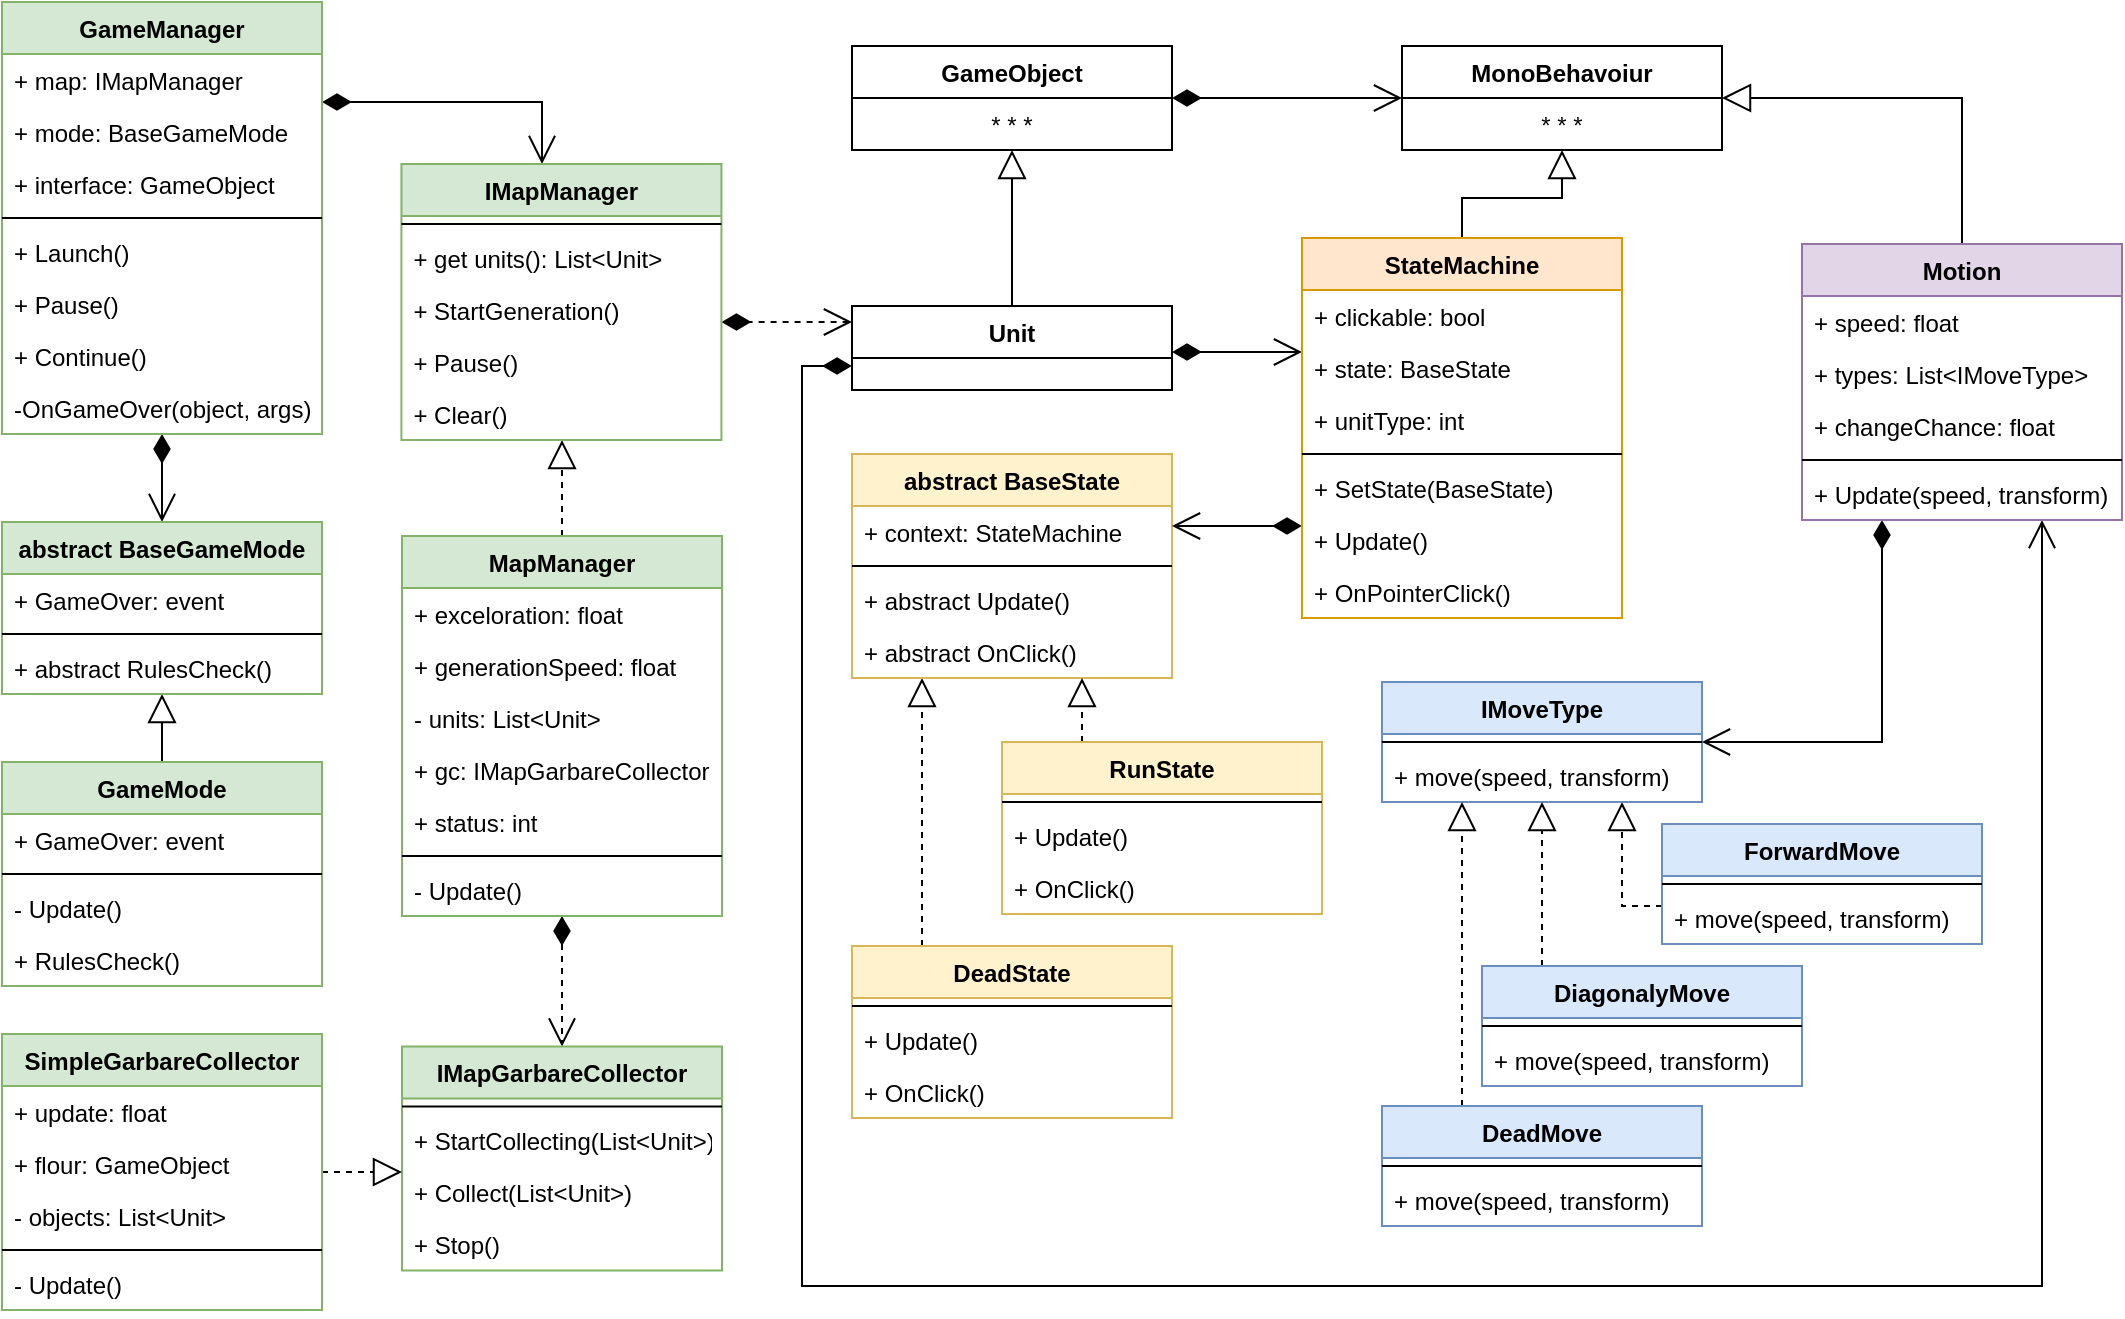 <mxfile version="12.1.0" type="device" pages="1"><diagram id="DolY9-DPotYnlKAfsDFJ" name="Page-1"><mxGraphModel dx="1072" dy="832" grid="1" gridSize="10" guides="1" tooltips="1" connect="1" arrows="1" fold="1" page="1" pageScale="1" pageWidth="1169" pageHeight="827" math="0" shadow="0"><root><mxCell id="0"/><mxCell id="1" parent="0"/><mxCell id="QeSIm-or-H53aIaz9rCC-70" style="edgeStyle=orthogonalEdgeStyle;rounded=0;orthogonalLoop=1;jettySize=auto;html=1;startArrow=diamondThin;startFill=1;endArrow=open;endFill=0;endSize=12;startSize=12;" parent="1" source="QeSIm-or-H53aIaz9rCC-1" target="QeSIm-or-H53aIaz9rCC-17" edge="1"><mxGeometry relative="1" as="geometry"/></mxCell><mxCell id="QeSIm-or-H53aIaz9rCC-1" value="GameObject" style="swimlane;fontStyle=1;align=center;verticalAlign=top;childLayout=stackLayout;horizontal=1;startSize=26;horizontalStack=0;resizeParent=1;resizeParentMax=0;resizeLast=0;collapsible=1;marginBottom=0;" parent="1" vertex="1"><mxGeometry x="465" y="62" width="160" height="52" as="geometry"/></mxCell><mxCell id="QeSIm-or-H53aIaz9rCC-110" value="* * *" style="text;strokeColor=none;fillColor=none;align=center;verticalAlign=top;spacingLeft=4;spacingRight=4;overflow=hidden;rotatable=0;points=[[0,0.5],[1,0.5]];portConstraint=eastwest;" parent="QeSIm-or-H53aIaz9rCC-1" vertex="1"><mxGeometry y="26" width="160" height="26" as="geometry"/></mxCell><mxCell id="3JpxLOFeNCbAGuuWnfAx-81" style="edgeStyle=orthogonalEdgeStyle;rounded=0;orthogonalLoop=1;jettySize=auto;html=1;startArrow=none;startFill=0;startSize=12;endArrow=block;endFill=0;endSize=12;" edge="1" parent="1" source="QeSIm-or-H53aIaz9rCC-5" target="3JpxLOFeNCbAGuuWnfAx-76"><mxGeometry relative="1" as="geometry"/></mxCell><mxCell id="QeSIm-or-H53aIaz9rCC-5" value="GameMode" style="swimlane;fontStyle=1;align=center;verticalAlign=top;childLayout=stackLayout;horizontal=1;startSize=26;horizontalStack=0;resizeParent=1;resizeParentMax=0;resizeLast=0;collapsible=1;marginBottom=0;fillColor=#d5e8d4;strokeColor=#82b366;" parent="1" vertex="1"><mxGeometry x="40" y="420" width="160" height="112" as="geometry"/></mxCell><mxCell id="QeSIm-or-H53aIaz9rCC-6" value="+ GameOver: event" style="text;strokeColor=none;fillColor=none;align=left;verticalAlign=top;spacingLeft=4;spacingRight=4;overflow=hidden;rotatable=0;points=[[0,0.5],[1,0.5]];portConstraint=eastwest;" parent="QeSIm-or-H53aIaz9rCC-5" vertex="1"><mxGeometry y="26" width="160" height="26" as="geometry"/></mxCell><mxCell id="QeSIm-or-H53aIaz9rCC-7" value="" style="line;strokeWidth=1;fillColor=none;align=left;verticalAlign=middle;spacingTop=-1;spacingLeft=3;spacingRight=3;rotatable=0;labelPosition=right;points=[];portConstraint=eastwest;" parent="QeSIm-or-H53aIaz9rCC-5" vertex="1"><mxGeometry y="52" width="160" height="8" as="geometry"/></mxCell><mxCell id="QeSIm-or-H53aIaz9rCC-8" value="- Update()" style="text;strokeColor=none;fillColor=none;align=left;verticalAlign=top;spacingLeft=4;spacingRight=4;overflow=hidden;rotatable=0;points=[[0,0.5],[1,0.5]];portConstraint=eastwest;" parent="QeSIm-or-H53aIaz9rCC-5" vertex="1"><mxGeometry y="60" width="160" height="26" as="geometry"/></mxCell><mxCell id="3JpxLOFeNCbAGuuWnfAx-73" value="+ RulesCheck()" style="text;strokeColor=none;fillColor=none;align=left;verticalAlign=top;spacingLeft=4;spacingRight=4;overflow=hidden;rotatable=0;points=[[0,0.5],[1,0.5]];portConstraint=eastwest;" vertex="1" parent="QeSIm-or-H53aIaz9rCC-5"><mxGeometry y="86" width="160" height="26" as="geometry"/></mxCell><mxCell id="_a5Tzld8yLMZtTdQgm7U-21" style="edgeStyle=orthogonalEdgeStyle;rounded=0;orthogonalLoop=1;jettySize=auto;html=1;dashed=1;startArrow=diamondThin;startFill=1;startSize=12;endArrow=open;endFill=0;endSize=12;" parent="1" source="3JpxLOFeNCbAGuuWnfAx-43" target="QeSIm-or-H53aIaz9rCC-25" edge="1"><mxGeometry relative="1" as="geometry"><Array as="points"><mxPoint x="410" y="200"/><mxPoint x="410" y="200"/></Array></mxGeometry></mxCell><mxCell id="3JpxLOFeNCbAGuuWnfAx-56" style="edgeStyle=orthogonalEdgeStyle;rounded=0;orthogonalLoop=1;jettySize=auto;html=1;dashed=1;startArrow=none;startFill=0;startSize=12;endArrow=block;endFill=0;endSize=12;" edge="1" parent="1" source="QeSIm-or-H53aIaz9rCC-9" target="3JpxLOFeNCbAGuuWnfAx-43"><mxGeometry relative="1" as="geometry"><Array as="points"><mxPoint x="310" y="190"/></Array></mxGeometry></mxCell><mxCell id="3JpxLOFeNCbAGuuWnfAx-93" style="edgeStyle=orthogonalEdgeStyle;rounded=0;orthogonalLoop=1;jettySize=auto;html=1;dashed=1;startArrow=diamondThin;startFill=1;startSize=12;endArrow=open;endFill=0;endSize=12;" edge="1" parent="1" source="QeSIm-or-H53aIaz9rCC-9" target="3JpxLOFeNCbAGuuWnfAx-57"><mxGeometry relative="1" as="geometry"><Array as="points"/></mxGeometry></mxCell><mxCell id="QeSIm-or-H53aIaz9rCC-9" value="MapManager" style="swimlane;fontStyle=1;align=center;verticalAlign=top;childLayout=stackLayout;horizontal=1;startSize=26;horizontalStack=0;resizeParent=1;resizeParentMax=0;resizeLast=0;collapsible=1;marginBottom=0;fillColor=#d5e8d4;strokeColor=#82b366;" parent="1" vertex="1"><mxGeometry x="240" y="307" width="160" height="190" as="geometry"/></mxCell><mxCell id="QeSIm-or-H53aIaz9rCC-10" value="+ exceloration: float" style="text;strokeColor=none;fillColor=none;align=left;verticalAlign=top;spacingLeft=4;spacingRight=4;overflow=hidden;rotatable=0;points=[[0,0.5],[1,0.5]];portConstraint=eastwest;" parent="QeSIm-or-H53aIaz9rCC-9" vertex="1"><mxGeometry y="26" width="160" height="26" as="geometry"/></mxCell><mxCell id="3JpxLOFeNCbAGuuWnfAx-36" value="+ generationSpeed: float" style="text;strokeColor=none;fillColor=none;align=left;verticalAlign=top;spacingLeft=4;spacingRight=4;overflow=hidden;rotatable=0;points=[[0,0.5],[1,0.5]];portConstraint=eastwest;" vertex="1" parent="QeSIm-or-H53aIaz9rCC-9"><mxGeometry y="52" width="160" height="26" as="geometry"/></mxCell><mxCell id="3JpxLOFeNCbAGuuWnfAx-35" value="- units: List&lt;Unit&gt;" style="text;strokeColor=none;fillColor=none;align=left;verticalAlign=top;spacingLeft=4;spacingRight=4;overflow=hidden;rotatable=0;points=[[0,0.5],[1,0.5]];portConstraint=eastwest;" vertex="1" parent="QeSIm-or-H53aIaz9rCC-9"><mxGeometry y="78" width="160" height="26" as="geometry"/></mxCell><mxCell id="3JpxLOFeNCbAGuuWnfAx-82" value="+ gc: IMapGarbareCollector" style="text;strokeColor=none;fillColor=none;align=left;verticalAlign=top;spacingLeft=4;spacingRight=4;overflow=hidden;rotatable=0;points=[[0,0.5],[1,0.5]];portConstraint=eastwest;fontStyle=0" vertex="1" parent="QeSIm-or-H53aIaz9rCC-9"><mxGeometry y="104" width="160" height="26" as="geometry"/></mxCell><mxCell id="3JpxLOFeNCbAGuuWnfAx-41" value="+ status: int" style="text;strokeColor=none;fillColor=none;align=left;verticalAlign=top;spacingLeft=4;spacingRight=4;overflow=hidden;rotatable=0;points=[[0,0.5],[1,0.5]];portConstraint=eastwest;" vertex="1" parent="QeSIm-or-H53aIaz9rCC-9"><mxGeometry y="130" width="160" height="26" as="geometry"/></mxCell><mxCell id="QeSIm-or-H53aIaz9rCC-11" value="" style="line;strokeWidth=1;fillColor=none;align=left;verticalAlign=middle;spacingTop=-1;spacingLeft=3;spacingRight=3;rotatable=0;labelPosition=right;points=[];portConstraint=eastwest;" parent="QeSIm-or-H53aIaz9rCC-9" vertex="1"><mxGeometry y="156" width="160" height="8" as="geometry"/></mxCell><mxCell id="QeSIm-or-H53aIaz9rCC-12" value="- Update()" style="text;strokeColor=none;fillColor=none;align=left;verticalAlign=top;spacingLeft=4;spacingRight=4;overflow=hidden;rotatable=0;points=[[0,0.5],[1,0.5]];portConstraint=eastwest;" parent="QeSIm-or-H53aIaz9rCC-9" vertex="1"><mxGeometry y="164" width="160" height="26" as="geometry"/></mxCell><mxCell id="QeSIm-or-H53aIaz9rCC-107" style="edgeStyle=orthogonalEdgeStyle;rounded=0;orthogonalLoop=1;jettySize=auto;html=1;startArrow=diamondThin;startFill=1;startSize=12;endArrow=open;endFill=0;endSize=12;" parent="1" source="QeSIm-or-H53aIaz9rCC-13" target="3JpxLOFeNCbAGuuWnfAx-43" edge="1"><mxGeometry relative="1" as="geometry"><Array as="points"><mxPoint x="310" y="90"/></Array></mxGeometry></mxCell><mxCell id="QeSIm-or-H53aIaz9rCC-108" style="edgeStyle=orthogonalEdgeStyle;rounded=0;orthogonalLoop=1;jettySize=auto;html=1;startArrow=diamondThin;startFill=1;startSize=12;endArrow=open;endFill=0;endSize=12;" parent="1" source="QeSIm-or-H53aIaz9rCC-13" target="3JpxLOFeNCbAGuuWnfAx-76" edge="1"><mxGeometry relative="1" as="geometry"><Array as="points"><mxPoint x="80" y="170"/><mxPoint x="80" y="170"/></Array><mxPoint x="-330" y="80" as="sourcePoint"/></mxGeometry></mxCell><mxCell id="QeSIm-or-H53aIaz9rCC-13" value="GameManager" style="swimlane;fontStyle=1;align=center;verticalAlign=top;childLayout=stackLayout;horizontal=1;startSize=26;horizontalStack=0;resizeParent=1;resizeParentMax=0;resizeLast=0;collapsible=1;marginBottom=0;fillColor=#d5e8d4;strokeColor=#82b366;" parent="1" vertex="1"><mxGeometry x="40" y="40" width="160" height="216" as="geometry"/></mxCell><mxCell id="QeSIm-or-H53aIaz9rCC-14" value="+ map: IMapManager" style="text;strokeColor=none;fillColor=none;align=left;verticalAlign=top;spacingLeft=4;spacingRight=4;overflow=hidden;rotatable=0;points=[[0,0.5],[1,0.5]];portConstraint=eastwest;" parent="QeSIm-or-H53aIaz9rCC-13" vertex="1"><mxGeometry y="26" width="160" height="26" as="geometry"/></mxCell><mxCell id="3JpxLOFeNCbAGuuWnfAx-94" value="+ mode: BaseGameMode" style="text;strokeColor=none;fillColor=none;align=left;verticalAlign=top;spacingLeft=4;spacingRight=4;overflow=hidden;rotatable=0;points=[[0,0.5],[1,0.5]];portConstraint=eastwest;fontStyle=0" vertex="1" parent="QeSIm-or-H53aIaz9rCC-13"><mxGeometry y="52" width="160" height="26" as="geometry"/></mxCell><mxCell id="3JpxLOFeNCbAGuuWnfAx-114" value="+ interface: GameObject" style="text;strokeColor=none;fillColor=none;align=left;verticalAlign=top;spacingLeft=4;spacingRight=4;overflow=hidden;rotatable=0;points=[[0,0.5],[1,0.5]];portConstraint=eastwest;fontStyle=0" vertex="1" parent="QeSIm-or-H53aIaz9rCC-13"><mxGeometry y="78" width="160" height="26" as="geometry"/></mxCell><mxCell id="QeSIm-or-H53aIaz9rCC-15" value="" style="line;strokeWidth=1;fillColor=none;align=left;verticalAlign=middle;spacingTop=-1;spacingLeft=3;spacingRight=3;rotatable=0;labelPosition=right;points=[];portConstraint=eastwest;" parent="QeSIm-or-H53aIaz9rCC-13" vertex="1"><mxGeometry y="104" width="160" height="8" as="geometry"/></mxCell><mxCell id="QeSIm-or-H53aIaz9rCC-16" value="+ Launch()" style="text;strokeColor=none;fillColor=none;align=left;verticalAlign=top;spacingLeft=4;spacingRight=4;overflow=hidden;rotatable=0;points=[[0,0.5],[1,0.5]];portConstraint=eastwest;" parent="QeSIm-or-H53aIaz9rCC-13" vertex="1"><mxGeometry y="112" width="160" height="26" as="geometry"/></mxCell><mxCell id="3JpxLOFeNCbAGuuWnfAx-98" value="+ Pause()" style="text;strokeColor=none;fillColor=none;align=left;verticalAlign=top;spacingLeft=4;spacingRight=4;overflow=hidden;rotatable=0;points=[[0,0.5],[1,0.5]];portConstraint=eastwest;" vertex="1" parent="QeSIm-or-H53aIaz9rCC-13"><mxGeometry y="138" width="160" height="26" as="geometry"/></mxCell><mxCell id="3JpxLOFeNCbAGuuWnfAx-115" value="+ Continue()" style="text;strokeColor=none;fillColor=none;align=left;verticalAlign=top;spacingLeft=4;spacingRight=4;overflow=hidden;rotatable=0;points=[[0,0.5],[1,0.5]];portConstraint=eastwest;" vertex="1" parent="QeSIm-or-H53aIaz9rCC-13"><mxGeometry y="164" width="160" height="26" as="geometry"/></mxCell><mxCell id="3JpxLOFeNCbAGuuWnfAx-99" value="-OnGameOver(object, args)" style="text;strokeColor=none;fillColor=none;align=left;verticalAlign=top;spacingLeft=4;spacingRight=4;overflow=hidden;rotatable=0;points=[[0,0.5],[1,0.5]];portConstraint=eastwest;" vertex="1" parent="QeSIm-or-H53aIaz9rCC-13"><mxGeometry y="190" width="160" height="26" as="geometry"/></mxCell><mxCell id="QeSIm-or-H53aIaz9rCC-17" value="MonoBehavoiur" style="swimlane;fontStyle=1;align=center;verticalAlign=top;childLayout=stackLayout;horizontal=1;startSize=26;horizontalStack=0;resizeParent=1;resizeParentMax=0;resizeLast=0;collapsible=1;marginBottom=0;" parent="1" vertex="1"><mxGeometry x="740" y="62" width="160" height="52" as="geometry"/></mxCell><mxCell id="QeSIm-or-H53aIaz9rCC-111" value="* * *" style="text;strokeColor=none;fillColor=none;align=center;verticalAlign=top;spacingLeft=4;spacingRight=4;overflow=hidden;rotatable=0;points=[[0,0.5],[1,0.5]];portConstraint=eastwest;" parent="QeSIm-or-H53aIaz9rCC-17" vertex="1"><mxGeometry y="26" width="160" height="26" as="geometry"/></mxCell><mxCell id="QeSIm-or-H53aIaz9rCC-99" style="edgeStyle=orthogonalEdgeStyle;rounded=0;orthogonalLoop=1;jettySize=auto;html=1;startArrow=none;startFill=0;startSize=12;endArrow=block;endFill=0;endSize=12;" parent="1" source="QeSIm-or-H53aIaz9rCC-25" target="QeSIm-or-H53aIaz9rCC-1" edge="1"><mxGeometry relative="1" as="geometry"><mxPoint x="545" y="157" as="sourcePoint"/></mxGeometry></mxCell><mxCell id="QeSIm-or-H53aIaz9rCC-100" style="edgeStyle=orthogonalEdgeStyle;rounded=0;orthogonalLoop=1;jettySize=auto;html=1;startArrow=none;startFill=0;startSize=12;endArrow=block;endFill=0;endSize=12;" parent="1" source="QeSIm-or-H53aIaz9rCC-42" target="QeSIm-or-H53aIaz9rCC-17" edge="1"><mxGeometry relative="1" as="geometry"><mxPoint x="820" y="156" as="sourcePoint"/></mxGeometry></mxCell><mxCell id="QeSIm-or-H53aIaz9rCC-101" style="edgeStyle=orthogonalEdgeStyle;rounded=0;orthogonalLoop=1;jettySize=auto;html=1;startArrow=none;startFill=0;startSize=12;endArrow=block;endFill=0;endSize=12;" parent="1" target="QeSIm-or-H53aIaz9rCC-22" edge="1"><mxGeometry relative="1" as="geometry"><mxPoint x="1020.333" y="162" as="sourcePoint"/></mxGeometry></mxCell><mxCell id="QeSIm-or-H53aIaz9rCC-105" style="edgeStyle=orthogonalEdgeStyle;rounded=0;orthogonalLoop=1;jettySize=auto;html=1;startArrow=diamondThin;startFill=1;startSize=12;endArrow=open;endFill=0;endSize=12;" parent="1" source="QeSIm-or-H53aIaz9rCC-25" target="QeSIm-or-H53aIaz9rCC-42" edge="1"><mxGeometry relative="1" as="geometry"><Array as="points"><mxPoint x="650" y="215"/><mxPoint x="650" y="215"/></Array></mxGeometry></mxCell><mxCell id="QeSIm-or-H53aIaz9rCC-106" style="edgeStyle=orthogonalEdgeStyle;rounded=0;orthogonalLoop=1;jettySize=auto;html=1;startArrow=diamondThin;startFill=1;startSize=12;endArrow=open;endFill=0;endSize=12;" parent="1" source="QeSIm-or-H53aIaz9rCC-25" target="QeSIm-or-H53aIaz9rCC-38" edge="1"><mxGeometry relative="1" as="geometry"><Array as="points"><mxPoint x="440" y="222"/><mxPoint x="440" y="682"/><mxPoint x="1060" y="682"/></Array></mxGeometry></mxCell><mxCell id="_a5Tzld8yLMZtTdQgm7U-15" style="edgeStyle=orthogonalEdgeStyle;rounded=0;orthogonalLoop=1;jettySize=auto;html=1;endArrow=block;endFill=0;dashed=1;endSize=12;startSize=12;" parent="1" source="_a5Tzld8yLMZtTdQgm7U-3" target="_a5Tzld8yLMZtTdQgm7U-7" edge="1"><mxGeometry relative="1" as="geometry"><mxPoint x="620" y="582" as="targetPoint"/><Array as="points"><mxPoint x="850" y="492"/></Array></mxGeometry></mxCell><mxCell id="_a5Tzld8yLMZtTdQgm7U-3" value="ForwardMove" style="swimlane;fontStyle=1;align=center;verticalAlign=top;childLayout=stackLayout;horizontal=1;startSize=26;horizontalStack=0;resizeParent=1;resizeParentMax=0;resizeLast=0;collapsible=1;marginBottom=0;fillColor=#dae8fc;strokeColor=#6c8ebf;" parent="1" vertex="1"><mxGeometry x="870" y="451" width="160" height="60" as="geometry"/></mxCell><mxCell id="_a5Tzld8yLMZtTdQgm7U-4" value="" style="line;strokeWidth=1;fillColor=none;align=left;verticalAlign=middle;spacingTop=-1;spacingLeft=3;spacingRight=3;rotatable=0;labelPosition=right;points=[];portConstraint=eastwest;" parent="_a5Tzld8yLMZtTdQgm7U-3" vertex="1"><mxGeometry y="26" width="160" height="8" as="geometry"/></mxCell><mxCell id="_a5Tzld8yLMZtTdQgm7U-5" value="+ move(speed, transform)" style="text;strokeColor=none;fillColor=none;align=left;verticalAlign=top;spacingLeft=4;spacingRight=4;overflow=hidden;rotatable=0;points=[[0,0.5],[1,0.5]];portConstraint=eastwest;" parent="_a5Tzld8yLMZtTdQgm7U-3" vertex="1"><mxGeometry y="34" width="160" height="26" as="geometry"/></mxCell><mxCell id="_a5Tzld8yLMZtTdQgm7U-7" value="IMoveType" style="swimlane;fontStyle=1;align=center;verticalAlign=top;childLayout=stackLayout;horizontal=1;startSize=26;horizontalStack=0;resizeParent=1;resizeParentMax=0;resizeLast=0;collapsible=1;marginBottom=0;fillColor=#dae8fc;strokeColor=#6c8ebf;" parent="1" vertex="1"><mxGeometry x="730" y="380" width="160" height="60" as="geometry"/></mxCell><mxCell id="_a5Tzld8yLMZtTdQgm7U-8" value="" style="line;strokeWidth=1;fillColor=none;align=left;verticalAlign=middle;spacingTop=-1;spacingLeft=3;spacingRight=3;rotatable=0;labelPosition=right;points=[];portConstraint=eastwest;" parent="_a5Tzld8yLMZtTdQgm7U-7" vertex="1"><mxGeometry y="26" width="160" height="8" as="geometry"/></mxCell><mxCell id="_a5Tzld8yLMZtTdQgm7U-10" value="+ move(speed, transform)" style="text;strokeColor=none;fillColor=none;align=left;verticalAlign=top;spacingLeft=4;spacingRight=4;overflow=hidden;rotatable=0;points=[[0,0.5],[1,0.5]];portConstraint=eastwest;" parent="_a5Tzld8yLMZtTdQgm7U-7" vertex="1"><mxGeometry y="34" width="160" height="26" as="geometry"/></mxCell><mxCell id="_a5Tzld8yLMZtTdQgm7U-16" style="edgeStyle=orthogonalEdgeStyle;rounded=0;orthogonalLoop=1;jettySize=auto;html=1;endArrow=block;endFill=0;dashed=1;endSize=12;startSize=12;" parent="1" source="_a5Tzld8yLMZtTdQgm7U-11" target="_a5Tzld8yLMZtTdQgm7U-7" edge="1"><mxGeometry relative="1" as="geometry"><mxPoint x="990" y="592" as="targetPoint"/><Array as="points"><mxPoint x="810" y="512"/><mxPoint x="810" y="512"/></Array></mxGeometry></mxCell><mxCell id="_a5Tzld8yLMZtTdQgm7U-11" value="DiagonalyMove" style="swimlane;fontStyle=1;align=center;verticalAlign=top;childLayout=stackLayout;horizontal=1;startSize=26;horizontalStack=0;resizeParent=1;resizeParentMax=0;resizeLast=0;collapsible=1;marginBottom=0;fillColor=#dae8fc;strokeColor=#6c8ebf;" parent="1" vertex="1"><mxGeometry x="780" y="522" width="160" height="60" as="geometry"/></mxCell><mxCell id="_a5Tzld8yLMZtTdQgm7U-12" value="" style="line;strokeWidth=1;fillColor=none;align=left;verticalAlign=middle;spacingTop=-1;spacingLeft=3;spacingRight=3;rotatable=0;labelPosition=right;points=[];portConstraint=eastwest;" parent="_a5Tzld8yLMZtTdQgm7U-11" vertex="1"><mxGeometry y="26" width="160" height="8" as="geometry"/></mxCell><mxCell id="_a5Tzld8yLMZtTdQgm7U-14" value="+ move(speed, transform)" style="text;strokeColor=none;fillColor=none;align=left;verticalAlign=top;spacingLeft=4;spacingRight=4;overflow=hidden;rotatable=0;points=[[0,0.5],[1,0.5]];portConstraint=eastwest;" parent="_a5Tzld8yLMZtTdQgm7U-11" vertex="1"><mxGeometry y="34" width="160" height="26" as="geometry"/></mxCell><mxCell id="_a5Tzld8yLMZtTdQgm7U-17" style="edgeStyle=orthogonalEdgeStyle;rounded=0;orthogonalLoop=1;jettySize=auto;html=1;startSize=12;endArrow=open;endFill=0;endSize=12;startArrow=diamondThin;startFill=1;" parent="1" source="QeSIm-or-H53aIaz9rCC-38" target="_a5Tzld8yLMZtTdQgm7U-7" edge="1"><mxGeometry relative="1" as="geometry"><Array as="points"><mxPoint x="980" y="410"/></Array></mxGeometry></mxCell><mxCell id="3JpxLOFeNCbAGuuWnfAx-10" style="edgeStyle=orthogonalEdgeStyle;rounded=0;orthogonalLoop=1;jettySize=auto;html=1;endArrow=block;endFill=0;endSize=12;startSize=12;dashed=1;" edge="1" parent="1" source="3JpxLOFeNCbAGuuWnfAx-1" target="3JpxLOFeNCbAGuuWnfAx-4"><mxGeometry relative="1" as="geometry"><Array as="points"><mxPoint x="500" y="402"/><mxPoint x="500" y="402"/></Array></mxGeometry></mxCell><mxCell id="3JpxLOFeNCbAGuuWnfAx-1" value="DeadState" style="swimlane;fontStyle=1;align=center;verticalAlign=top;childLayout=stackLayout;horizontal=1;startSize=26;horizontalStack=0;resizeParent=1;resizeParentMax=0;resizeLast=0;collapsible=1;marginBottom=0;fillColor=#fff2cc;strokeColor=#d6b656;" vertex="1" parent="1"><mxGeometry x="465" y="512" width="160" height="86" as="geometry"/></mxCell><mxCell id="3JpxLOFeNCbAGuuWnfAx-2" value="" style="line;strokeWidth=1;fillColor=none;align=left;verticalAlign=middle;spacingTop=-1;spacingLeft=3;spacingRight=3;rotatable=0;labelPosition=right;points=[];portConstraint=eastwest;" vertex="1" parent="3JpxLOFeNCbAGuuWnfAx-1"><mxGeometry y="26" width="160" height="8" as="geometry"/></mxCell><mxCell id="3JpxLOFeNCbAGuuWnfAx-33" value="+ Update()" style="text;strokeColor=none;fillColor=none;align=left;verticalAlign=top;spacingLeft=4;spacingRight=4;overflow=hidden;rotatable=0;points=[[0,0.5],[1,0.5]];portConstraint=eastwest;" vertex="1" parent="3JpxLOFeNCbAGuuWnfAx-1"><mxGeometry y="34" width="160" height="26" as="geometry"/></mxCell><mxCell id="3JpxLOFeNCbAGuuWnfAx-34" value="+ OnClick()" style="text;strokeColor=none;fillColor=none;align=left;verticalAlign=top;spacingLeft=4;spacingRight=4;overflow=hidden;rotatable=0;points=[[0,0.5],[1,0.5]];portConstraint=eastwest;" vertex="1" parent="3JpxLOFeNCbAGuuWnfAx-1"><mxGeometry y="60" width="160" height="26" as="geometry"/></mxCell><mxCell id="3JpxLOFeNCbAGuuWnfAx-4" value="abstract BaseState" style="swimlane;fontStyle=1;align=center;verticalAlign=top;childLayout=stackLayout;horizontal=1;startSize=26;horizontalStack=0;resizeParent=1;resizeParentMax=0;resizeLast=0;collapsible=1;marginBottom=0;fillColor=#fff2cc;strokeColor=#d6b656;" vertex="1" parent="1"><mxGeometry x="465" y="266" width="160" height="112" as="geometry"/></mxCell><mxCell id="3JpxLOFeNCbAGuuWnfAx-15" value="+ context: StateMachine" style="text;strokeColor=none;fillColor=none;align=left;verticalAlign=top;spacingLeft=4;spacingRight=4;overflow=hidden;rotatable=0;points=[[0,0.5],[1,0.5]];portConstraint=eastwest;" vertex="1" parent="3JpxLOFeNCbAGuuWnfAx-4"><mxGeometry y="26" width="160" height="26" as="geometry"/></mxCell><mxCell id="3JpxLOFeNCbAGuuWnfAx-5" value="" style="line;strokeWidth=1;fillColor=none;align=left;verticalAlign=middle;spacingTop=-1;spacingLeft=3;spacingRight=3;rotatable=0;labelPosition=right;points=[];portConstraint=eastwest;" vertex="1" parent="3JpxLOFeNCbAGuuWnfAx-4"><mxGeometry y="52" width="160" height="8" as="geometry"/></mxCell><mxCell id="3JpxLOFeNCbAGuuWnfAx-13" value="+ abstract Update()" style="text;strokeColor=none;fillColor=none;align=left;verticalAlign=top;spacingLeft=4;spacingRight=4;overflow=hidden;rotatable=0;points=[[0,0.5],[1,0.5]];portConstraint=eastwest;" vertex="1" parent="3JpxLOFeNCbAGuuWnfAx-4"><mxGeometry y="60" width="160" height="26" as="geometry"/></mxCell><mxCell id="3JpxLOFeNCbAGuuWnfAx-6" value="+ abstract OnClick()" style="text;strokeColor=none;fillColor=none;align=left;verticalAlign=top;spacingLeft=4;spacingRight=4;overflow=hidden;rotatable=0;points=[[0,0.5],[1,0.5]];portConstraint=eastwest;" vertex="1" parent="3JpxLOFeNCbAGuuWnfAx-4"><mxGeometry y="86" width="160" height="26" as="geometry"/></mxCell><mxCell id="3JpxLOFeNCbAGuuWnfAx-11" style="edgeStyle=orthogonalEdgeStyle;rounded=0;orthogonalLoop=1;jettySize=auto;html=1;dashed=1;startSize=12;endArrow=block;endFill=0;endSize=12;" edge="1" parent="1" source="3JpxLOFeNCbAGuuWnfAx-7" target="3JpxLOFeNCbAGuuWnfAx-4"><mxGeometry relative="1" as="geometry"><Array as="points"><mxPoint x="580" y="402"/><mxPoint x="580" y="402"/></Array></mxGeometry></mxCell><mxCell id="3JpxLOFeNCbAGuuWnfAx-7" value="RunState" style="swimlane;fontStyle=1;align=center;verticalAlign=top;childLayout=stackLayout;horizontal=1;startSize=26;horizontalStack=0;resizeParent=1;resizeParentMax=0;resizeLast=0;collapsible=1;marginBottom=0;fillColor=#fff2cc;strokeColor=#d6b656;" vertex="1" parent="1"><mxGeometry x="540" y="410" width="160" height="86" as="geometry"/></mxCell><mxCell id="3JpxLOFeNCbAGuuWnfAx-8" value="" style="line;strokeWidth=1;fillColor=none;align=left;verticalAlign=middle;spacingTop=-1;spacingLeft=3;spacingRight=3;rotatable=0;labelPosition=right;points=[];portConstraint=eastwest;" vertex="1" parent="3JpxLOFeNCbAGuuWnfAx-7"><mxGeometry y="26" width="160" height="8" as="geometry"/></mxCell><mxCell id="3JpxLOFeNCbAGuuWnfAx-31" value="+ Update()" style="text;strokeColor=none;fillColor=none;align=left;verticalAlign=top;spacingLeft=4;spacingRight=4;overflow=hidden;rotatable=0;points=[[0,0.5],[1,0.5]];portConstraint=eastwest;" vertex="1" parent="3JpxLOFeNCbAGuuWnfAx-7"><mxGeometry y="34" width="160" height="26" as="geometry"/></mxCell><mxCell id="3JpxLOFeNCbAGuuWnfAx-32" value="+ OnClick()" style="text;strokeColor=none;fillColor=none;align=left;verticalAlign=top;spacingLeft=4;spacingRight=4;overflow=hidden;rotatable=0;points=[[0,0.5],[1,0.5]];portConstraint=eastwest;" vertex="1" parent="3JpxLOFeNCbAGuuWnfAx-7"><mxGeometry y="60" width="160" height="26" as="geometry"/></mxCell><mxCell id="3JpxLOFeNCbAGuuWnfAx-12" style="edgeStyle=orthogonalEdgeStyle;rounded=0;orthogonalLoop=1;jettySize=auto;html=1;startSize=12;endArrow=open;endFill=0;endSize=12;startArrow=diamondThin;startFill=1;" edge="1" parent="1" source="QeSIm-or-H53aIaz9rCC-42" target="3JpxLOFeNCbAGuuWnfAx-4"><mxGeometry relative="1" as="geometry"><Array as="points"><mxPoint x="630" y="302"/><mxPoint x="630" y="302"/></Array></mxGeometry></mxCell><mxCell id="QeSIm-or-H53aIaz9rCC-25" value="Unit" style="swimlane;fontStyle=1;align=center;verticalAlign=top;childLayout=stackLayout;horizontal=1;startSize=26;horizontalStack=0;resizeParent=1;resizeParentMax=0;resizeLast=0;collapsible=1;marginBottom=0;" parent="1" vertex="1"><mxGeometry x="465" y="192" width="160" height="42" as="geometry"/></mxCell><mxCell id="QeSIm-or-H53aIaz9rCC-42" value="StateMachine" style="swimlane;fontStyle=1;align=center;verticalAlign=top;childLayout=stackLayout;horizontal=1;startSize=26;horizontalStack=0;resizeParent=1;resizeParentMax=0;resizeLast=0;collapsible=1;marginBottom=0;fillColor=#ffe6cc;strokeColor=#d79b00;" parent="1" vertex="1"><mxGeometry x="690" y="158" width="160" height="190" as="geometry"/></mxCell><mxCell id="3JpxLOFeNCbAGuuWnfAx-19" value="+ clickable: bool" style="text;strokeColor=none;fillColor=none;align=left;verticalAlign=top;spacingLeft=4;spacingRight=4;overflow=hidden;rotatable=0;points=[[0,0.5],[1,0.5]];portConstraint=eastwest;" vertex="1" parent="QeSIm-or-H53aIaz9rCC-42"><mxGeometry y="26" width="160" height="26" as="geometry"/></mxCell><mxCell id="QeSIm-or-H53aIaz9rCC-43" value="+ state: BaseState" style="text;strokeColor=none;fillColor=none;align=left;verticalAlign=top;spacingLeft=4;spacingRight=4;overflow=hidden;rotatable=0;points=[[0,0.5],[1,0.5]];portConstraint=eastwest;" parent="QeSIm-or-H53aIaz9rCC-42" vertex="1"><mxGeometry y="52" width="160" height="26" as="geometry"/></mxCell><mxCell id="3JpxLOFeNCbAGuuWnfAx-18" value="+ unitType: int" style="text;strokeColor=none;fillColor=none;align=left;verticalAlign=top;spacingLeft=4;spacingRight=4;overflow=hidden;rotatable=0;points=[[0,0.5],[1,0.5]];portConstraint=eastwest;" vertex="1" parent="QeSIm-or-H53aIaz9rCC-42"><mxGeometry y="78" width="160" height="26" as="geometry"/></mxCell><mxCell id="QeSIm-or-H53aIaz9rCC-44" value="" style="line;strokeWidth=1;fillColor=none;align=left;verticalAlign=middle;spacingTop=-1;spacingLeft=3;spacingRight=3;rotatable=0;labelPosition=right;points=[];portConstraint=eastwest;" parent="QeSIm-or-H53aIaz9rCC-42" vertex="1"><mxGeometry y="104" width="160" height="8" as="geometry"/></mxCell><mxCell id="3JpxLOFeNCbAGuuWnfAx-113" value="+ SetState(BaseState)" style="text;strokeColor=none;fillColor=none;align=left;verticalAlign=top;spacingLeft=4;spacingRight=4;overflow=hidden;rotatable=0;points=[[0,0.5],[1,0.5]];portConstraint=eastwest;" vertex="1" parent="QeSIm-or-H53aIaz9rCC-42"><mxGeometry y="112" width="160" height="26" as="geometry"/></mxCell><mxCell id="3JpxLOFeNCbAGuuWnfAx-16" value="+ Update()" style="text;strokeColor=none;fillColor=none;align=left;verticalAlign=top;spacingLeft=4;spacingRight=4;overflow=hidden;rotatable=0;points=[[0,0.5],[1,0.5]];portConstraint=eastwest;" vertex="1" parent="QeSIm-or-H53aIaz9rCC-42"><mxGeometry y="138" width="160" height="26" as="geometry"/></mxCell><mxCell id="3JpxLOFeNCbAGuuWnfAx-17" value="+ OnPointerClick()" style="text;strokeColor=none;fillColor=none;align=left;verticalAlign=top;spacingLeft=4;spacingRight=4;overflow=hidden;rotatable=0;points=[[0,0.5],[1,0.5]];portConstraint=eastwest;" vertex="1" parent="QeSIm-or-H53aIaz9rCC-42"><mxGeometry y="164" width="160" height="26" as="geometry"/></mxCell><mxCell id="3JpxLOFeNCbAGuuWnfAx-20" style="edgeStyle=orthogonalEdgeStyle;rounded=0;orthogonalLoop=1;jettySize=auto;html=1;startArrow=none;startFill=0;startSize=12;endArrow=block;endFill=0;endSize=12;" edge="1" parent="1" source="QeSIm-or-H53aIaz9rCC-38" target="QeSIm-or-H53aIaz9rCC-17"><mxGeometry relative="1" as="geometry"><Array as="points"><mxPoint x="1020" y="88"/></Array></mxGeometry></mxCell><mxCell id="QeSIm-or-H53aIaz9rCC-38" value="Motion" style="swimlane;fontStyle=1;align=center;verticalAlign=top;childLayout=stackLayout;horizontal=1;startSize=26;horizontalStack=0;resizeParent=1;resizeParentMax=0;resizeLast=0;collapsible=1;marginBottom=0;fillColor=#e1d5e7;strokeColor=#9673a6;" parent="1" vertex="1"><mxGeometry x="940" y="161" width="160" height="138" as="geometry"/></mxCell><mxCell id="_a5Tzld8yLMZtTdQgm7U-1" value="+ speed: float" style="text;strokeColor=none;fillColor=none;align=left;verticalAlign=top;spacingLeft=4;spacingRight=4;overflow=hidden;rotatable=0;points=[[0,0.5],[1,0.5]];portConstraint=eastwest;" parent="QeSIm-or-H53aIaz9rCC-38" vertex="1"><mxGeometry y="26" width="160" height="26" as="geometry"/></mxCell><mxCell id="3JpxLOFeNCbAGuuWnfAx-25" value="+ types: List&lt;IMoveType&gt;" style="text;strokeColor=none;fillColor=none;align=left;verticalAlign=top;spacingLeft=4;spacingRight=4;overflow=hidden;rotatable=0;points=[[0,0.5],[1,0.5]];portConstraint=eastwest;" vertex="1" parent="QeSIm-or-H53aIaz9rCC-38"><mxGeometry y="52" width="160" height="26" as="geometry"/></mxCell><mxCell id="QeSIm-or-H53aIaz9rCC-39" value="+ changeChance: float" style="text;strokeColor=none;fillColor=none;align=left;verticalAlign=top;spacingLeft=4;spacingRight=4;overflow=hidden;rotatable=0;points=[[0,0.5],[1,0.5]];portConstraint=eastwest;" parent="QeSIm-or-H53aIaz9rCC-38" vertex="1"><mxGeometry y="78" width="160" height="26" as="geometry"/></mxCell><mxCell id="QeSIm-or-H53aIaz9rCC-40" value="" style="line;strokeWidth=1;fillColor=none;align=left;verticalAlign=middle;spacingTop=-1;spacingLeft=3;spacingRight=3;rotatable=0;labelPosition=right;points=[];portConstraint=eastwest;" parent="QeSIm-or-H53aIaz9rCC-38" vertex="1"><mxGeometry y="104" width="160" height="8" as="geometry"/></mxCell><mxCell id="3JpxLOFeNCbAGuuWnfAx-117" value="+ Update(speed, transform)" style="text;strokeColor=none;fillColor=none;align=left;verticalAlign=top;spacingLeft=4;spacingRight=4;overflow=hidden;rotatable=0;points=[[0,0.5],[1,0.5]];portConstraint=eastwest;" vertex="1" parent="QeSIm-or-H53aIaz9rCC-38"><mxGeometry y="112" width="160" height="26" as="geometry"/></mxCell><mxCell id="3JpxLOFeNCbAGuuWnfAx-24" style="edgeStyle=orthogonalEdgeStyle;rounded=0;orthogonalLoop=1;jettySize=auto;html=1;startArrow=none;startFill=0;startSize=12;endArrow=block;endFill=0;endSize=12;dashed=1;" edge="1" parent="1" source="3JpxLOFeNCbAGuuWnfAx-21" target="_a5Tzld8yLMZtTdQgm7U-7"><mxGeometry relative="1" as="geometry"><Array as="points"><mxPoint x="770" y="512"/><mxPoint x="770" y="512"/></Array></mxGeometry></mxCell><mxCell id="3JpxLOFeNCbAGuuWnfAx-21" value="DeadMove" style="swimlane;fontStyle=1;align=center;verticalAlign=top;childLayout=stackLayout;horizontal=1;startSize=26;horizontalStack=0;resizeParent=1;resizeParentMax=0;resizeLast=0;collapsible=1;marginBottom=0;fillColor=#dae8fc;strokeColor=#6c8ebf;" vertex="1" parent="1"><mxGeometry x="730" y="592" width="160" height="60" as="geometry"/></mxCell><mxCell id="3JpxLOFeNCbAGuuWnfAx-22" value="" style="line;strokeWidth=1;fillColor=none;align=left;verticalAlign=middle;spacingTop=-1;spacingLeft=3;spacingRight=3;rotatable=0;labelPosition=right;points=[];portConstraint=eastwest;" vertex="1" parent="3JpxLOFeNCbAGuuWnfAx-21"><mxGeometry y="26" width="160" height="8" as="geometry"/></mxCell><mxCell id="3JpxLOFeNCbAGuuWnfAx-23" value="+ move(speed, transform)" style="text;strokeColor=none;fillColor=none;align=left;verticalAlign=top;spacingLeft=4;spacingRight=4;overflow=hidden;rotatable=0;points=[[0,0.5],[1,0.5]];portConstraint=eastwest;" vertex="1" parent="3JpxLOFeNCbAGuuWnfAx-21"><mxGeometry y="34" width="160" height="26" as="geometry"/></mxCell><mxCell id="3JpxLOFeNCbAGuuWnfAx-43" value="IMapManager" style="swimlane;fontStyle=1;align=center;verticalAlign=top;childLayout=stackLayout;horizontal=1;startSize=26;horizontalStack=0;resizeParent=1;resizeParentMax=0;resizeLast=0;collapsible=1;marginBottom=0;fillColor=#d5e8d4;strokeColor=#82b366;" vertex="1" parent="1"><mxGeometry x="239.714" y="121" width="160" height="138" as="geometry"/></mxCell><mxCell id="3JpxLOFeNCbAGuuWnfAx-48" value="" style="line;strokeWidth=1;fillColor=none;align=left;verticalAlign=middle;spacingTop=-1;spacingLeft=3;spacingRight=3;rotatable=0;labelPosition=right;points=[];portConstraint=eastwest;" vertex="1" parent="3JpxLOFeNCbAGuuWnfAx-43"><mxGeometry y="26" width="160" height="8" as="geometry"/></mxCell><mxCell id="3JpxLOFeNCbAGuuWnfAx-54" value="+ get units(): List&lt;Unit&gt;" style="text;strokeColor=none;fillColor=none;align=left;verticalAlign=top;spacingLeft=4;spacingRight=4;overflow=hidden;rotatable=0;points=[[0,0.5],[1,0.5]];portConstraint=eastwest;" vertex="1" parent="3JpxLOFeNCbAGuuWnfAx-43"><mxGeometry y="34" width="160" height="26" as="geometry"/></mxCell><mxCell id="3JpxLOFeNCbAGuuWnfAx-49" value="+ StartGeneration()" style="text;strokeColor=none;fillColor=none;align=left;verticalAlign=top;spacingLeft=4;spacingRight=4;overflow=hidden;rotatable=0;points=[[0,0.5],[1,0.5]];portConstraint=eastwest;" vertex="1" parent="3JpxLOFeNCbAGuuWnfAx-43"><mxGeometry y="60" width="160" height="26" as="geometry"/></mxCell><mxCell id="3JpxLOFeNCbAGuuWnfAx-52" value="+ Pause()" style="text;strokeColor=none;fillColor=none;align=left;verticalAlign=top;spacingLeft=4;spacingRight=4;overflow=hidden;rotatable=0;points=[[0,0.5],[1,0.5]];portConstraint=eastwest;" vertex="1" parent="3JpxLOFeNCbAGuuWnfAx-43"><mxGeometry y="86" width="160" height="26" as="geometry"/></mxCell><mxCell id="3JpxLOFeNCbAGuuWnfAx-53" value="+ Clear()" style="text;strokeColor=none;fillColor=none;align=left;verticalAlign=top;spacingLeft=4;spacingRight=4;overflow=hidden;rotatable=0;points=[[0,0.5],[1,0.5]];portConstraint=eastwest;" vertex="1" parent="3JpxLOFeNCbAGuuWnfAx-43"><mxGeometry y="112" width="160" height="26" as="geometry"/></mxCell><mxCell id="3JpxLOFeNCbAGuuWnfAx-57" value="IMapGarbareCollector" style="swimlane;fontStyle=1;align=center;verticalAlign=top;childLayout=stackLayout;horizontal=1;startSize=26;horizontalStack=0;resizeParent=1;resizeParentMax=0;resizeLast=0;collapsible=1;marginBottom=0;fillColor=#d5e8d4;strokeColor=#82b366;" vertex="1" parent="1"><mxGeometry x="240" y="562.214" width="160" height="112" as="geometry"/></mxCell><mxCell id="3JpxLOFeNCbAGuuWnfAx-62" value="" style="line;strokeWidth=1;fillColor=none;align=left;verticalAlign=middle;spacingTop=-1;spacingLeft=3;spacingRight=3;rotatable=0;labelPosition=right;points=[];portConstraint=eastwest;" vertex="1" parent="3JpxLOFeNCbAGuuWnfAx-57"><mxGeometry y="26" width="160" height="8" as="geometry"/></mxCell><mxCell id="3JpxLOFeNCbAGuuWnfAx-90" value="+ StartCollecting(List&lt;Unit&gt;)" style="text;strokeColor=none;fillColor=none;align=left;verticalAlign=top;spacingLeft=4;spacingRight=4;overflow=hidden;rotatable=0;points=[[0,0.5],[1,0.5]];portConstraint=eastwest;" vertex="1" parent="3JpxLOFeNCbAGuuWnfAx-57"><mxGeometry y="34" width="160" height="26" as="geometry"/></mxCell><mxCell id="3JpxLOFeNCbAGuuWnfAx-83" value="+ Collect(List&lt;Unit&gt;)" style="text;strokeColor=none;fillColor=none;align=left;verticalAlign=top;spacingLeft=4;spacingRight=4;overflow=hidden;rotatable=0;points=[[0,0.5],[1,0.5]];portConstraint=eastwest;" vertex="1" parent="3JpxLOFeNCbAGuuWnfAx-57"><mxGeometry y="60" width="160" height="26" as="geometry"/></mxCell><mxCell id="3JpxLOFeNCbAGuuWnfAx-91" value="+ Stop()" style="text;strokeColor=none;fillColor=none;align=left;verticalAlign=top;spacingLeft=4;spacingRight=4;overflow=hidden;rotatable=0;points=[[0,0.5],[1,0.5]];portConstraint=eastwest;" vertex="1" parent="3JpxLOFeNCbAGuuWnfAx-57"><mxGeometry y="86" width="160" height="26" as="geometry"/></mxCell><mxCell id="3JpxLOFeNCbAGuuWnfAx-88" style="edgeStyle=orthogonalEdgeStyle;rounded=0;orthogonalLoop=1;jettySize=auto;html=1;startArrow=none;startFill=0;startSize=12;endArrow=block;endFill=0;endSize=12;dashed=1;" edge="1" parent="1" source="3JpxLOFeNCbAGuuWnfAx-65" target="3JpxLOFeNCbAGuuWnfAx-57"><mxGeometry relative="1" as="geometry"><Array as="points"><mxPoint x="180" y="596"/><mxPoint x="180" y="596"/></Array></mxGeometry></mxCell><mxCell id="3JpxLOFeNCbAGuuWnfAx-65" value="SimpleGarbareCollector" style="swimlane;fontStyle=1;align=center;verticalAlign=top;childLayout=stackLayout;horizontal=1;startSize=26;horizontalStack=0;resizeParent=1;resizeParentMax=0;resizeLast=0;collapsible=1;marginBottom=0;fillColor=#d5e8d4;strokeColor=#82b366;" vertex="1" parent="1"><mxGeometry x="40" y="556" width="160" height="138" as="geometry"/></mxCell><mxCell id="3JpxLOFeNCbAGuuWnfAx-66" value="+ update: float" style="text;strokeColor=none;fillColor=none;align=left;verticalAlign=top;spacingLeft=4;spacingRight=4;overflow=hidden;rotatable=0;points=[[0,0.5],[1,0.5]];portConstraint=eastwest;" vertex="1" parent="3JpxLOFeNCbAGuuWnfAx-65"><mxGeometry y="26" width="160" height="26" as="geometry"/></mxCell><mxCell id="3JpxLOFeNCbAGuuWnfAx-67" value="+ flour: GameObject" style="text;strokeColor=none;fillColor=none;align=left;verticalAlign=top;spacingLeft=4;spacingRight=4;overflow=hidden;rotatable=0;points=[[0,0.5],[1,0.5]];portConstraint=eastwest;" vertex="1" parent="3JpxLOFeNCbAGuuWnfAx-65"><mxGeometry y="52" width="160" height="26" as="geometry"/></mxCell><mxCell id="3JpxLOFeNCbAGuuWnfAx-86" value="- objects: List&lt;Unit&gt;" style="text;strokeColor=none;fillColor=none;align=left;verticalAlign=top;spacingLeft=4;spacingRight=4;overflow=hidden;rotatable=0;points=[[0,0.5],[1,0.5]];portConstraint=eastwest;" vertex="1" parent="3JpxLOFeNCbAGuuWnfAx-65"><mxGeometry y="78" width="160" height="26" as="geometry"/></mxCell><mxCell id="3JpxLOFeNCbAGuuWnfAx-70" value="" style="line;strokeWidth=1;fillColor=none;align=left;verticalAlign=middle;spacingTop=-1;spacingLeft=3;spacingRight=3;rotatable=0;labelPosition=right;points=[];portConstraint=eastwest;" vertex="1" parent="3JpxLOFeNCbAGuuWnfAx-65"><mxGeometry y="104" width="160" height="8" as="geometry"/></mxCell><mxCell id="3JpxLOFeNCbAGuuWnfAx-72" value="- Update()" style="text;strokeColor=none;fillColor=none;align=left;verticalAlign=top;spacingLeft=4;spacingRight=4;overflow=hidden;rotatable=0;points=[[0,0.5],[1,0.5]];portConstraint=eastwest;" vertex="1" parent="3JpxLOFeNCbAGuuWnfAx-65"><mxGeometry y="112" width="160" height="26" as="geometry"/></mxCell><mxCell id="3JpxLOFeNCbAGuuWnfAx-76" value="abstract BaseGameMode" style="swimlane;fontStyle=1;align=center;verticalAlign=top;childLayout=stackLayout;horizontal=1;startSize=26;horizontalStack=0;resizeParent=1;resizeParentMax=0;resizeLast=0;collapsible=1;marginBottom=0;fillColor=#d5e8d4;strokeColor=#82b366;" vertex="1" parent="1"><mxGeometry x="40" y="300" width="160" height="86" as="geometry"/></mxCell><mxCell id="3JpxLOFeNCbAGuuWnfAx-77" value="+ GameOver: event" style="text;strokeColor=none;fillColor=none;align=left;verticalAlign=top;spacingLeft=4;spacingRight=4;overflow=hidden;rotatable=0;points=[[0,0.5],[1,0.5]];portConstraint=eastwest;" vertex="1" parent="3JpxLOFeNCbAGuuWnfAx-76"><mxGeometry y="26" width="160" height="26" as="geometry"/></mxCell><mxCell id="3JpxLOFeNCbAGuuWnfAx-78" value="" style="line;strokeWidth=1;fillColor=none;align=left;verticalAlign=middle;spacingTop=-1;spacingLeft=3;spacingRight=3;rotatable=0;labelPosition=right;points=[];portConstraint=eastwest;" vertex="1" parent="3JpxLOFeNCbAGuuWnfAx-76"><mxGeometry y="52" width="160" height="8" as="geometry"/></mxCell><mxCell id="3JpxLOFeNCbAGuuWnfAx-80" value="+ abstract RulesCheck()" style="text;strokeColor=none;fillColor=none;align=left;verticalAlign=top;spacingLeft=4;spacingRight=4;overflow=hidden;rotatable=0;points=[[0,0.5],[1,0.5]];portConstraint=eastwest;" vertex="1" parent="3JpxLOFeNCbAGuuWnfAx-76"><mxGeometry y="60" width="160" height="26" as="geometry"/></mxCell></root></mxGraphModel></diagram></mxfile>